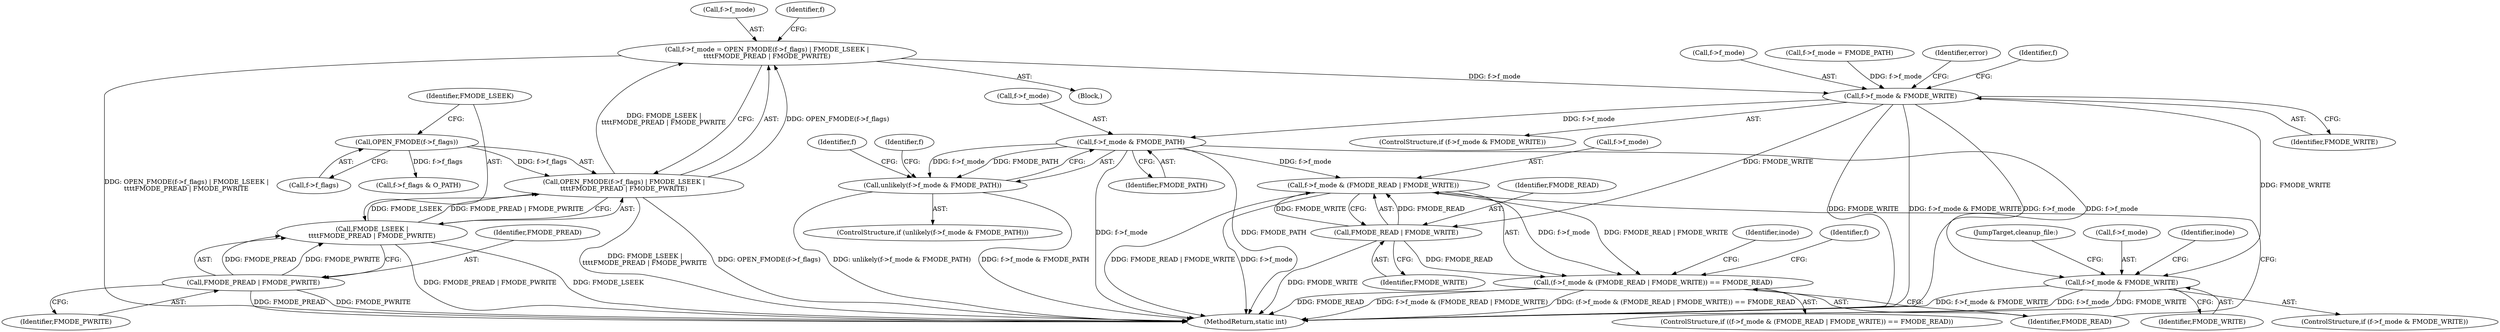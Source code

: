 digraph "0_linux_eee5cc2702929fd41cce28058dc6d6717f723f87_9@pointer" {
"1000109" [label="(Call,f->f_mode = OPEN_FMODE(f->f_flags) | FMODE_LSEEK |\n\t\t\t\tFMODE_PREAD | FMODE_PWRITE)"];
"1000113" [label="(Call,OPEN_FMODE(f->f_flags) | FMODE_LSEEK |\n\t\t\t\tFMODE_PREAD | FMODE_PWRITE)"];
"1000114" [label="(Call,OPEN_FMODE(f->f_flags))"];
"1000118" [label="(Call,FMODE_LSEEK |\n\t\t\t\tFMODE_PREAD | FMODE_PWRITE)"];
"1000120" [label="(Call,FMODE_PREAD | FMODE_PWRITE)"];
"1000154" [label="(Call,f->f_mode & FMODE_WRITE)"];
"1000189" [label="(Call,f->f_mode & FMODE_PATH)"];
"1000188" [label="(Call,unlikely(f->f_mode & FMODE_PATH))"];
"1000265" [label="(Call,f->f_mode & (FMODE_READ | FMODE_WRITE))"];
"1000264" [label="(Call,(f->f_mode & (FMODE_READ | FMODE_WRITE)) == FMODE_READ)"];
"1000307" [label="(Call,f->f_mode & FMODE_WRITE)"];
"1000269" [label="(Call,FMODE_READ | FMODE_WRITE)"];
"1000271" [label="(Identifier,FMODE_WRITE)"];
"1000197" [label="(Identifier,f)"];
"1000311" [label="(Identifier,FMODE_WRITE)"];
"1000122" [label="(Identifier,FMODE_PWRITE)"];
"1000357" [label="(MethodReturn,static int)"];
"1000269" [label="(Call,FMODE_READ | FMODE_WRITE)"];
"1000113" [label="(Call,OPEN_FMODE(f->f_flags) | FMODE_LSEEK |\n\t\t\t\tFMODE_PREAD | FMODE_PWRITE)"];
"1000114" [label="(Call,OPEN_FMODE(f->f_flags))"];
"1000263" [label="(ControlStructure,if ((f->f_mode & (FMODE_READ | FMODE_WRITE)) == FMODE_READ))"];
"1000307" [label="(Call,f->f_mode & FMODE_WRITE)"];
"1000274" [label="(Identifier,inode)"];
"1000314" [label="(Identifier,inode)"];
"1000118" [label="(Call,FMODE_LSEEK |\n\t\t\t\tFMODE_PREAD | FMODE_PWRITE)"];
"1000270" [label="(Identifier,FMODE_READ)"];
"1000266" [label="(Call,f->f_mode)"];
"1000125" [label="(Call,f->f_flags & O_PATH)"];
"1000187" [label="(ControlStructure,if (unlikely(f->f_mode & FMODE_PATH)))"];
"1000205" [label="(Identifier,f)"];
"1000158" [label="(Identifier,FMODE_WRITE)"];
"1000154" [label="(Call,f->f_mode & FMODE_WRITE)"];
"1000109" [label="(Call,f->f_mode = OPEN_FMODE(f->f_flags) | FMODE_LSEEK |\n\t\t\t\tFMODE_PREAD | FMODE_PWRITE)"];
"1000110" [label="(Call,f->f_mode)"];
"1000193" [label="(Identifier,FMODE_PATH)"];
"1000306" [label="(ControlStructure,if (f->f_mode & FMODE_WRITE))"];
"1000330" [label="(JumpTarget,cleanup_file:)"];
"1000264" [label="(Call,(f->f_mode & (FMODE_READ | FMODE_WRITE)) == FMODE_READ)"];
"1000190" [label="(Call,f->f_mode)"];
"1000115" [label="(Call,f->f_flags)"];
"1000153" [label="(ControlStructure,if (f->f_mode & FMODE_WRITE))"];
"1000121" [label="(Identifier,FMODE_PREAD)"];
"1000188" [label="(Call,unlikely(f->f_mode & FMODE_PATH))"];
"1000265" [label="(Call,f->f_mode & (FMODE_READ | FMODE_WRITE))"];
"1000308" [label="(Call,f->f_mode)"];
"1000155" [label="(Call,f->f_mode)"];
"1000105" [label="(Block,)"];
"1000130" [label="(Call,f->f_mode = FMODE_PATH)"];
"1000161" [label="(Identifier,error)"];
"1000127" [label="(Identifier,f)"];
"1000189" [label="(Call,f->f_mode & FMODE_PATH)"];
"1000277" [label="(Identifier,f)"];
"1000120" [label="(Call,FMODE_PREAD | FMODE_PWRITE)"];
"1000182" [label="(Identifier,f)"];
"1000272" [label="(Identifier,FMODE_READ)"];
"1000119" [label="(Identifier,FMODE_LSEEK)"];
"1000109" -> "1000105"  [label="AST: "];
"1000109" -> "1000113"  [label="CFG: "];
"1000110" -> "1000109"  [label="AST: "];
"1000113" -> "1000109"  [label="AST: "];
"1000127" -> "1000109"  [label="CFG: "];
"1000109" -> "1000357"  [label="DDG: OPEN_FMODE(f->f_flags) | FMODE_LSEEK |\n\t\t\t\tFMODE_PREAD | FMODE_PWRITE"];
"1000113" -> "1000109"  [label="DDG: OPEN_FMODE(f->f_flags)"];
"1000113" -> "1000109"  [label="DDG: FMODE_LSEEK |\n\t\t\t\tFMODE_PREAD | FMODE_PWRITE"];
"1000109" -> "1000154"  [label="DDG: f->f_mode"];
"1000113" -> "1000118"  [label="CFG: "];
"1000114" -> "1000113"  [label="AST: "];
"1000118" -> "1000113"  [label="AST: "];
"1000113" -> "1000357"  [label="DDG: OPEN_FMODE(f->f_flags)"];
"1000113" -> "1000357"  [label="DDG: FMODE_LSEEK |\n\t\t\t\tFMODE_PREAD | FMODE_PWRITE"];
"1000114" -> "1000113"  [label="DDG: f->f_flags"];
"1000118" -> "1000113"  [label="DDG: FMODE_LSEEK"];
"1000118" -> "1000113"  [label="DDG: FMODE_PREAD | FMODE_PWRITE"];
"1000114" -> "1000115"  [label="CFG: "];
"1000115" -> "1000114"  [label="AST: "];
"1000119" -> "1000114"  [label="CFG: "];
"1000114" -> "1000125"  [label="DDG: f->f_flags"];
"1000118" -> "1000120"  [label="CFG: "];
"1000119" -> "1000118"  [label="AST: "];
"1000120" -> "1000118"  [label="AST: "];
"1000118" -> "1000357"  [label="DDG: FMODE_PREAD | FMODE_PWRITE"];
"1000118" -> "1000357"  [label="DDG: FMODE_LSEEK"];
"1000120" -> "1000118"  [label="DDG: FMODE_PREAD"];
"1000120" -> "1000118"  [label="DDG: FMODE_PWRITE"];
"1000120" -> "1000122"  [label="CFG: "];
"1000121" -> "1000120"  [label="AST: "];
"1000122" -> "1000120"  [label="AST: "];
"1000120" -> "1000357"  [label="DDG: FMODE_PREAD"];
"1000120" -> "1000357"  [label="DDG: FMODE_PWRITE"];
"1000154" -> "1000153"  [label="AST: "];
"1000154" -> "1000158"  [label="CFG: "];
"1000155" -> "1000154"  [label="AST: "];
"1000158" -> "1000154"  [label="AST: "];
"1000161" -> "1000154"  [label="CFG: "];
"1000182" -> "1000154"  [label="CFG: "];
"1000154" -> "1000357"  [label="DDG: f->f_mode"];
"1000154" -> "1000357"  [label="DDG: FMODE_WRITE"];
"1000154" -> "1000357"  [label="DDG: f->f_mode & FMODE_WRITE"];
"1000130" -> "1000154"  [label="DDG: f->f_mode"];
"1000154" -> "1000189"  [label="DDG: f->f_mode"];
"1000154" -> "1000269"  [label="DDG: FMODE_WRITE"];
"1000154" -> "1000307"  [label="DDG: FMODE_WRITE"];
"1000189" -> "1000188"  [label="AST: "];
"1000189" -> "1000193"  [label="CFG: "];
"1000190" -> "1000189"  [label="AST: "];
"1000193" -> "1000189"  [label="AST: "];
"1000188" -> "1000189"  [label="CFG: "];
"1000189" -> "1000357"  [label="DDG: f->f_mode"];
"1000189" -> "1000357"  [label="DDG: FMODE_PATH"];
"1000189" -> "1000188"  [label="DDG: f->f_mode"];
"1000189" -> "1000188"  [label="DDG: FMODE_PATH"];
"1000189" -> "1000265"  [label="DDG: f->f_mode"];
"1000189" -> "1000307"  [label="DDG: f->f_mode"];
"1000188" -> "1000187"  [label="AST: "];
"1000197" -> "1000188"  [label="CFG: "];
"1000205" -> "1000188"  [label="CFG: "];
"1000188" -> "1000357"  [label="DDG: unlikely(f->f_mode & FMODE_PATH)"];
"1000188" -> "1000357"  [label="DDG: f->f_mode & FMODE_PATH"];
"1000265" -> "1000264"  [label="AST: "];
"1000265" -> "1000269"  [label="CFG: "];
"1000266" -> "1000265"  [label="AST: "];
"1000269" -> "1000265"  [label="AST: "];
"1000272" -> "1000265"  [label="CFG: "];
"1000265" -> "1000357"  [label="DDG: FMODE_READ | FMODE_WRITE"];
"1000265" -> "1000357"  [label="DDG: f->f_mode"];
"1000265" -> "1000264"  [label="DDG: f->f_mode"];
"1000265" -> "1000264"  [label="DDG: FMODE_READ | FMODE_WRITE"];
"1000269" -> "1000265"  [label="DDG: FMODE_READ"];
"1000269" -> "1000265"  [label="DDG: FMODE_WRITE"];
"1000264" -> "1000263"  [label="AST: "];
"1000264" -> "1000272"  [label="CFG: "];
"1000272" -> "1000264"  [label="AST: "];
"1000274" -> "1000264"  [label="CFG: "];
"1000277" -> "1000264"  [label="CFG: "];
"1000264" -> "1000357"  [label="DDG: f->f_mode & (FMODE_READ | FMODE_WRITE)"];
"1000264" -> "1000357"  [label="DDG: (f->f_mode & (FMODE_READ | FMODE_WRITE)) == FMODE_READ"];
"1000264" -> "1000357"  [label="DDG: FMODE_READ"];
"1000269" -> "1000264"  [label="DDG: FMODE_READ"];
"1000307" -> "1000306"  [label="AST: "];
"1000307" -> "1000311"  [label="CFG: "];
"1000308" -> "1000307"  [label="AST: "];
"1000311" -> "1000307"  [label="AST: "];
"1000314" -> "1000307"  [label="CFG: "];
"1000330" -> "1000307"  [label="CFG: "];
"1000307" -> "1000357"  [label="DDG: FMODE_WRITE"];
"1000307" -> "1000357"  [label="DDG: f->f_mode & FMODE_WRITE"];
"1000307" -> "1000357"  [label="DDG: f->f_mode"];
"1000269" -> "1000271"  [label="CFG: "];
"1000270" -> "1000269"  [label="AST: "];
"1000271" -> "1000269"  [label="AST: "];
"1000269" -> "1000357"  [label="DDG: FMODE_WRITE"];
}
